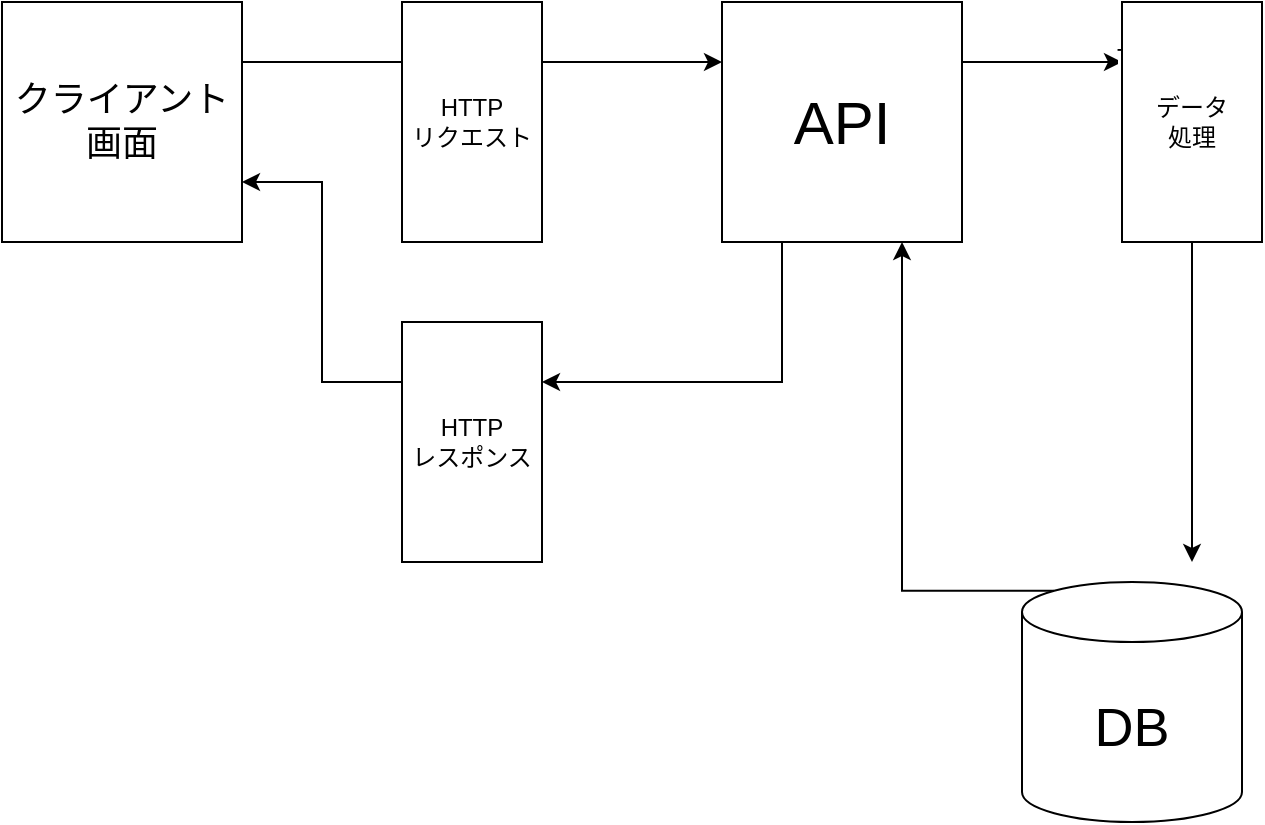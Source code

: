 <mxfile version="22.0.1" type="device">
  <diagram name="ページ1" id="HCFSNMKZYV7NzAdynqZK">
    <mxGraphModel dx="872" dy="481" grid="1" gridSize="10" guides="1" tooltips="1" connect="1" arrows="1" fold="1" page="1" pageScale="1" pageWidth="827" pageHeight="1169" math="0" shadow="0">
      <root>
        <mxCell id="0" />
        <mxCell id="1" parent="0" />
        <mxCell id="BJFS6aXyt-6OG1DivZ-b-2" value="&lt;font style=&quot;font-size: 18px;&quot;&gt;クライアント画面&lt;/font&gt;" style="whiteSpace=wrap;html=1;aspect=fixed;" parent="1" vertex="1">
          <mxGeometry x="80" y="160" width="120" height="120" as="geometry" />
        </mxCell>
        <mxCell id="BJFS6aXyt-6OG1DivZ-b-20" style="edgeStyle=orthogonalEdgeStyle;rounded=0;orthogonalLoop=1;jettySize=auto;html=1;exitX=1;exitY=0.25;exitDx=0;exitDy=0;fontFamily=Helvetica;fontSize=12;fontColor=default;entryX=0.25;entryY=1;entryDx=0;entryDy=0;" parent="1" source="BJFS6aXyt-6OG1DivZ-b-9" target="BJFS6aXyt-6OG1DivZ-b-19" edge="1">
          <mxGeometry relative="1" as="geometry">
            <mxPoint x="670" y="190" as="targetPoint" />
          </mxGeometry>
        </mxCell>
        <mxCell id="BJFS6aXyt-6OG1DivZ-b-22" value="Text" style="edgeLabel;html=1;align=center;verticalAlign=middle;resizable=0;points=[];fontSize=12;fontFamily=Helvetica;fontColor=default;" parent="BJFS6aXyt-6OG1DivZ-b-20" vertex="1" connectable="0">
          <mxGeometry x="1" y="8" relative="1" as="geometry">
            <mxPoint x="8" y="6" as="offset" />
          </mxGeometry>
        </mxCell>
        <mxCell id="BJFS6aXyt-6OG1DivZ-b-30" style="edgeStyle=orthogonalEdgeStyle;rounded=0;orthogonalLoop=1;jettySize=auto;html=1;exitX=0.25;exitY=1;exitDx=0;exitDy=0;entryX=0.25;entryY=0;entryDx=0;entryDy=0;fontFamily=Helvetica;fontSize=12;fontColor=default;" parent="1" source="BJFS6aXyt-6OG1DivZ-b-9" target="BJFS6aXyt-6OG1DivZ-b-27" edge="1">
          <mxGeometry relative="1" as="geometry" />
        </mxCell>
        <mxCell id="BJFS6aXyt-6OG1DivZ-b-9" value="&lt;font style=&quot;font-size: 30px;&quot;&gt;API&lt;/font&gt;" style="whiteSpace=wrap;html=1;aspect=fixed;strokeColor=default;align=center;verticalAlign=middle;fontFamily=Helvetica;fontSize=12;fontColor=default;fillColor=default;" parent="1" vertex="1">
          <mxGeometry x="440" y="160" width="120" height="120" as="geometry" />
        </mxCell>
        <mxCell id="BJFS6aXyt-6OG1DivZ-b-16" value="" style="edgeStyle=none;orthogonalLoop=1;jettySize=auto;html=1;rounded=0;fontFamily=Helvetica;fontSize=12;fontColor=default;" parent="1" edge="1">
          <mxGeometry width="100" relative="1" as="geometry">
            <mxPoint x="200" y="190" as="sourcePoint" />
            <mxPoint x="300" y="190" as="targetPoint" />
            <Array as="points" />
          </mxGeometry>
        </mxCell>
        <mxCell id="BJFS6aXyt-6OG1DivZ-b-18" style="edgeStyle=orthogonalEdgeStyle;rounded=0;orthogonalLoop=1;jettySize=auto;html=1;exitX=0.25;exitY=0;exitDx=0;exitDy=0;entryX=0;entryY=0.25;entryDx=0;entryDy=0;fontFamily=Helvetica;fontSize=12;fontColor=default;" parent="1" source="BJFS6aXyt-6OG1DivZ-b-17" target="BJFS6aXyt-6OG1DivZ-b-9" edge="1">
          <mxGeometry relative="1" as="geometry" />
        </mxCell>
        <mxCell id="BJFS6aXyt-6OG1DivZ-b-17" value="HTTP&lt;br&gt;リクエスト" style="rounded=0;whiteSpace=wrap;html=1;strokeColor=default;align=center;verticalAlign=middle;fontFamily=Helvetica;fontSize=12;fontColor=default;fillColor=default;direction=south;" parent="1" vertex="1">
          <mxGeometry x="280" y="160" width="70" height="120" as="geometry" />
        </mxCell>
        <mxCell id="BJFS6aXyt-6OG1DivZ-b-24" style="edgeStyle=orthogonalEdgeStyle;rounded=0;orthogonalLoop=1;jettySize=auto;html=1;exitX=1;exitY=0.5;exitDx=0;exitDy=0;fontFamily=Helvetica;fontSize=12;fontColor=default;" parent="1" source="BJFS6aXyt-6OG1DivZ-b-19" edge="1">
          <mxGeometry relative="1" as="geometry">
            <mxPoint x="675" y="440" as="targetPoint" />
          </mxGeometry>
        </mxCell>
        <mxCell id="BJFS6aXyt-6OG1DivZ-b-19" value="データ&lt;br&gt;処理" style="rounded=0;whiteSpace=wrap;html=1;strokeColor=default;align=center;verticalAlign=middle;fontFamily=Helvetica;fontSize=12;fontColor=default;fillColor=default;direction=south;" parent="1" vertex="1">
          <mxGeometry x="640" y="160" width="70" height="120" as="geometry" />
        </mxCell>
        <mxCell id="BJFS6aXyt-6OG1DivZ-b-25" style="edgeStyle=orthogonalEdgeStyle;rounded=0;orthogonalLoop=1;jettySize=auto;html=1;exitX=0.145;exitY=0;exitDx=0;exitDy=4.35;exitPerimeter=0;fontFamily=Helvetica;fontSize=12;fontColor=default;entryX=0.75;entryY=1;entryDx=0;entryDy=0;" parent="1" source="BJFS6aXyt-6OG1DivZ-b-23" target="BJFS6aXyt-6OG1DivZ-b-9" edge="1">
          <mxGeometry relative="1" as="geometry">
            <mxPoint x="606" y="230" as="targetPoint" />
          </mxGeometry>
        </mxCell>
        <mxCell id="BJFS6aXyt-6OG1DivZ-b-23" value="&lt;font style=&quot;font-size: 27px;&quot;&gt;DB&lt;/font&gt;" style="shape=cylinder3;whiteSpace=wrap;html=1;boundedLbl=1;backgroundOutline=1;size=15;strokeColor=default;align=center;verticalAlign=middle;fontFamily=Helvetica;fontSize=12;fontColor=default;fillColor=default;" parent="1" vertex="1">
          <mxGeometry x="590" y="450" width="110" height="120" as="geometry" />
        </mxCell>
        <mxCell id="BJFS6aXyt-6OG1DivZ-b-31" style="edgeStyle=orthogonalEdgeStyle;rounded=0;orthogonalLoop=1;jettySize=auto;html=1;exitX=0.25;exitY=1;exitDx=0;exitDy=0;entryX=1;entryY=0.75;entryDx=0;entryDy=0;fontFamily=Helvetica;fontSize=12;fontColor=default;" parent="1" source="BJFS6aXyt-6OG1DivZ-b-27" target="BJFS6aXyt-6OG1DivZ-b-2" edge="1">
          <mxGeometry relative="1" as="geometry" />
        </mxCell>
        <mxCell id="BJFS6aXyt-6OG1DivZ-b-27" value="HTTP&lt;br&gt;レスポンス" style="rounded=0;whiteSpace=wrap;html=1;strokeColor=default;align=center;verticalAlign=middle;fontFamily=Helvetica;fontSize=12;fontColor=default;fillColor=default;direction=south;" parent="1" vertex="1">
          <mxGeometry x="280" y="320" width="70" height="120" as="geometry" />
        </mxCell>
      </root>
    </mxGraphModel>
  </diagram>
</mxfile>
